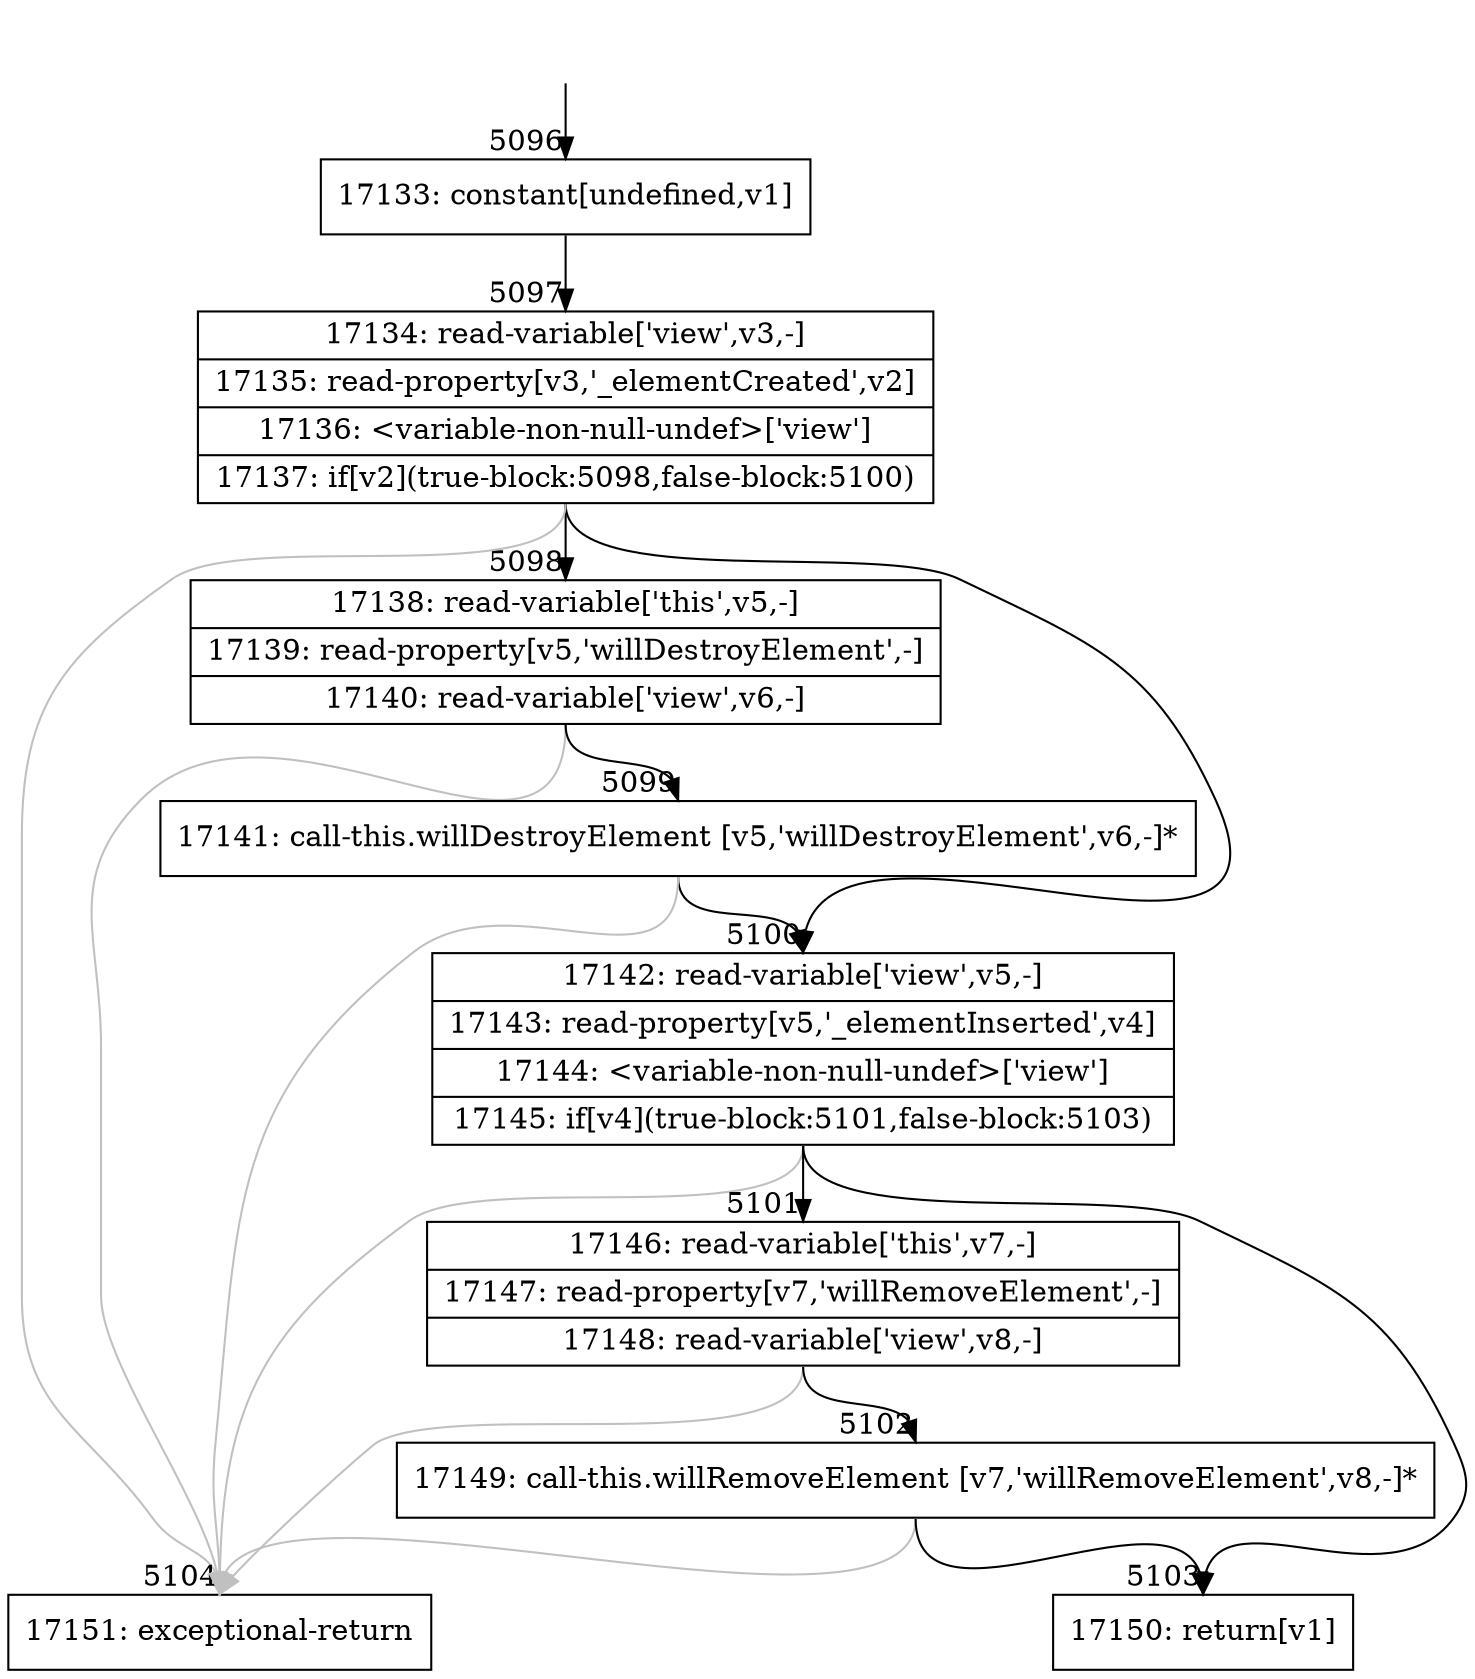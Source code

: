 digraph {
rankdir="TD"
BB_entry399[shape=none,label=""];
BB_entry399 -> BB5096 [tailport=s, headport=n, headlabel="    5096"]
BB5096 [shape=record label="{17133: constant[undefined,v1]}" ] 
BB5096 -> BB5097 [tailport=s, headport=n, headlabel="      5097"]
BB5097 [shape=record label="{17134: read-variable['view',v3,-]|17135: read-property[v3,'_elementCreated',v2]|17136: \<variable-non-null-undef\>['view']|17137: if[v2](true-block:5098,false-block:5100)}" ] 
BB5097 -> BB5098 [tailport=s, headport=n, headlabel="      5098"]
BB5097 -> BB5100 [tailport=s, headport=n, headlabel="      5100"]
BB5097 -> BB5104 [tailport=s, headport=n, color=gray, headlabel="      5104"]
BB5098 [shape=record label="{17138: read-variable['this',v5,-]|17139: read-property[v5,'willDestroyElement',-]|17140: read-variable['view',v6,-]}" ] 
BB5098 -> BB5099 [tailport=s, headport=n, headlabel="      5099"]
BB5098 -> BB5104 [tailport=s, headport=n, color=gray]
BB5099 [shape=record label="{17141: call-this.willDestroyElement [v5,'willDestroyElement',v6,-]*}" ] 
BB5099 -> BB5100 [tailport=s, headport=n]
BB5099 -> BB5104 [tailport=s, headport=n, color=gray]
BB5100 [shape=record label="{17142: read-variable['view',v5,-]|17143: read-property[v5,'_elementInserted',v4]|17144: \<variable-non-null-undef\>['view']|17145: if[v4](true-block:5101,false-block:5103)}" ] 
BB5100 -> BB5101 [tailport=s, headport=n, headlabel="      5101"]
BB5100 -> BB5103 [tailport=s, headport=n, headlabel="      5103"]
BB5100 -> BB5104 [tailport=s, headport=n, color=gray]
BB5101 [shape=record label="{17146: read-variable['this',v7,-]|17147: read-property[v7,'willRemoveElement',-]|17148: read-variable['view',v8,-]}" ] 
BB5101 -> BB5102 [tailport=s, headport=n, headlabel="      5102"]
BB5101 -> BB5104 [tailport=s, headport=n, color=gray]
BB5102 [shape=record label="{17149: call-this.willRemoveElement [v7,'willRemoveElement',v8,-]*}" ] 
BB5102 -> BB5103 [tailport=s, headport=n]
BB5102 -> BB5104 [tailport=s, headport=n, color=gray]
BB5103 [shape=record label="{17150: return[v1]}" ] 
BB5104 [shape=record label="{17151: exceptional-return}" ] 
//#$~ 9047
}
